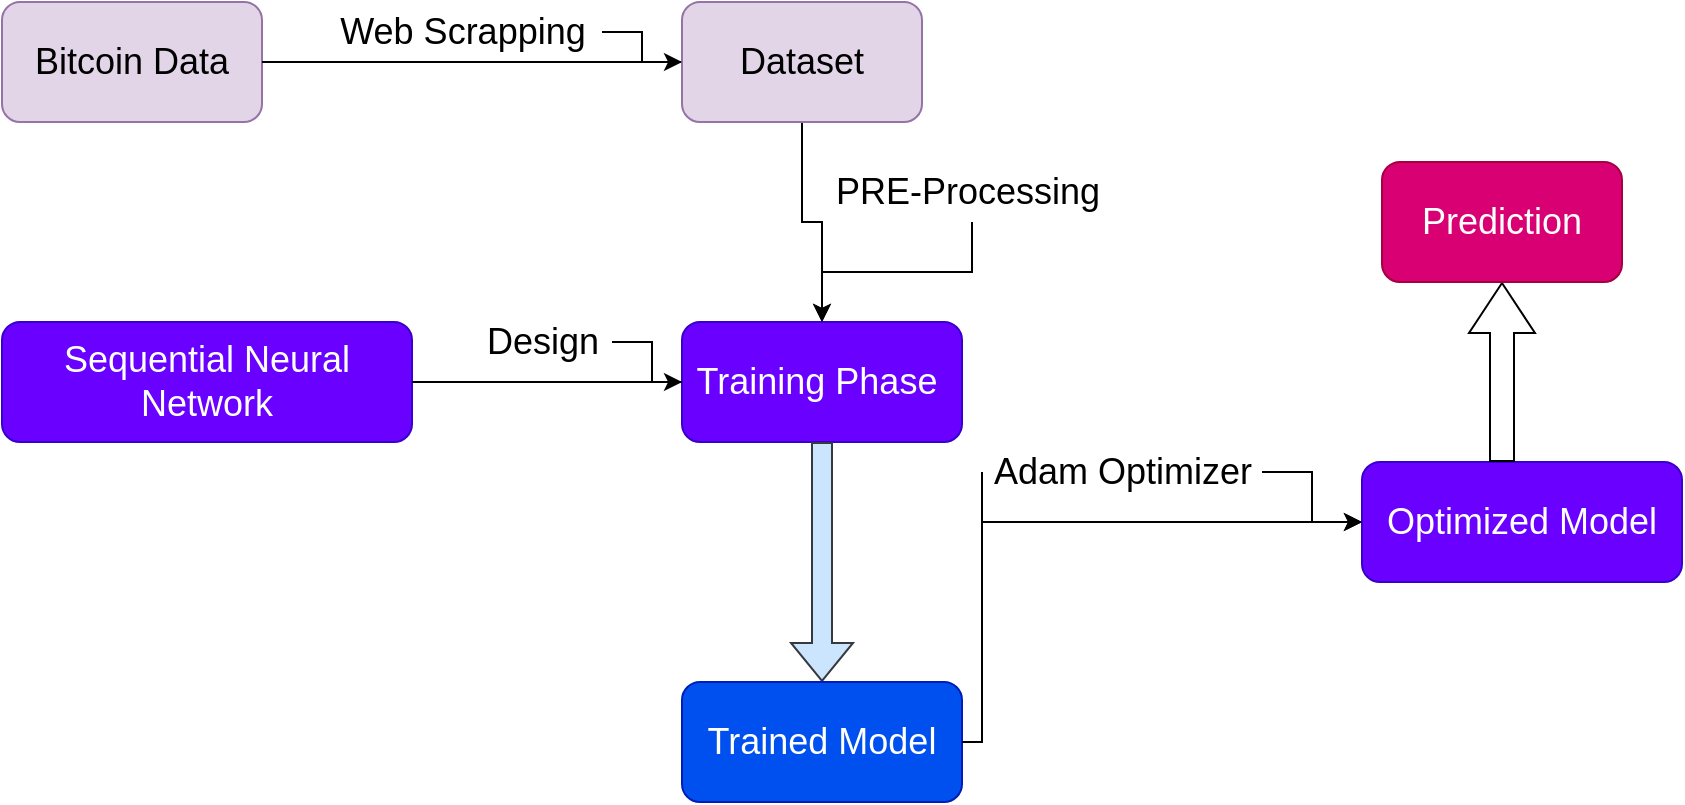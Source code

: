 <mxfile version="15.5.9" type="github"><diagram id="D7Zsn5UJAUnS6A6z-9Sc" name="Page-1"><mxGraphModel dx="1447" dy="820" grid="1" gridSize="10" guides="1" tooltips="1" connect="1" arrows="1" fold="1" page="1" pageScale="1" pageWidth="1169" pageHeight="827" math="0" shadow="0"><root><mxCell id="0"/><mxCell id="1" parent="0"/><mxCell id="2diMIAA9cxODJO0XWmPh-1" value="&lt;font style=&quot;font-size: 18px&quot;&gt;Bitcoin Data&lt;/font&gt;" style="rounded=1;whiteSpace=wrap;html=1;fillColor=#e1d5e7;strokeColor=#9673a6;" vertex="1" parent="1"><mxGeometry x="120" y="70" width="130" height="60" as="geometry"/></mxCell><mxCell id="2diMIAA9cxODJO0XWmPh-4" value="" style="endArrow=none;html=1;rounded=0;fontSize=18;exitX=1;exitY=0.5;exitDx=0;exitDy=0;" edge="1" parent="1" source="2diMIAA9cxODJO0XWmPh-1" target="2diMIAA9cxODJO0XWmPh-5"><mxGeometry width="50" height="50" relative="1" as="geometry"><mxPoint x="390" y="280" as="sourcePoint"/><mxPoint x="420" y="100" as="targetPoint"/></mxGeometry></mxCell><mxCell id="2diMIAA9cxODJO0XWmPh-14" value="" style="edgeStyle=orthogonalEdgeStyle;rounded=0;orthogonalLoop=1;jettySize=auto;html=1;fontSize=18;" edge="1" parent="1" source="2diMIAA9cxODJO0XWmPh-5" target="2diMIAA9cxODJO0XWmPh-8"><mxGeometry relative="1" as="geometry"/></mxCell><mxCell id="2diMIAA9cxODJO0XWmPh-5" value="Dataset" style="rounded=1;whiteSpace=wrap;html=1;fontSize=18;fillColor=#e1d5e7;strokeColor=#9673a6;" vertex="1" parent="1"><mxGeometry x="460" y="70" width="120" height="60" as="geometry"/></mxCell><mxCell id="2diMIAA9cxODJO0XWmPh-16" value="" style="edgeStyle=orthogonalEdgeStyle;rounded=0;orthogonalLoop=1;jettySize=auto;html=1;fontSize=18;" edge="1" parent="1" source="2diMIAA9cxODJO0XWmPh-6" target="2diMIAA9cxODJO0XWmPh-5"><mxGeometry relative="1" as="geometry"/></mxCell><mxCell id="2diMIAA9cxODJO0XWmPh-6" value="Web Scrapping" style="text;html=1;align=center;verticalAlign=middle;resizable=0;points=[];autosize=1;strokeColor=none;fillColor=none;fontSize=18;" vertex="1" parent="1"><mxGeometry x="280" y="70" width="140" height="30" as="geometry"/></mxCell><mxCell id="2diMIAA9cxODJO0XWmPh-7" value="Sequential Neural Network" style="rounded=1;whiteSpace=wrap;html=1;fontSize=18;fillColor=#6a00ff;strokeColor=#3700CC;fontColor=#ffffff;" vertex="1" parent="1"><mxGeometry x="120" y="230" width="205" height="60" as="geometry"/></mxCell><mxCell id="2diMIAA9cxODJO0XWmPh-8" value="Training Phase&amp;nbsp;" style="rounded=1;whiteSpace=wrap;html=1;fontSize=18;fillColor=#6a00ff;fontColor=#ffffff;strokeColor=#3700CC;" vertex="1" parent="1"><mxGeometry x="460" y="230" width="140" height="60" as="geometry"/></mxCell><mxCell id="2diMIAA9cxODJO0XWmPh-9" value="" style="endArrow=none;html=1;rounded=0;fontSize=18;exitX=1;exitY=0.5;exitDx=0;exitDy=0;entryX=0;entryY=0.5;entryDx=0;entryDy=0;" edge="1" parent="1" source="2diMIAA9cxODJO0XWmPh-7" target="2diMIAA9cxODJO0XWmPh-8"><mxGeometry width="50" height="50" relative="1" as="geometry"><mxPoint x="390" y="260" as="sourcePoint"/><mxPoint x="440" y="210" as="targetPoint"/></mxGeometry></mxCell><mxCell id="2diMIAA9cxODJO0XWmPh-15" value="" style="edgeStyle=orthogonalEdgeStyle;rounded=0;orthogonalLoop=1;jettySize=auto;html=1;fontSize=18;" edge="1" parent="1" source="2diMIAA9cxODJO0XWmPh-10" target="2diMIAA9cxODJO0XWmPh-8"><mxGeometry relative="1" as="geometry"/></mxCell><mxCell id="2diMIAA9cxODJO0XWmPh-10" value="Design" style="text;html=1;align=center;verticalAlign=middle;resizable=0;points=[];autosize=1;strokeColor=none;fillColor=none;fontSize=18;" vertex="1" parent="1"><mxGeometry x="355" y="225" width="70" height="30" as="geometry"/></mxCell><mxCell id="2diMIAA9cxODJO0XWmPh-12" value="" style="shape=flexArrow;endArrow=classic;html=1;rounded=0;fontSize=18;fillColor=#cce5ff;strokeColor=#36393d;" edge="1" parent="1" source="2diMIAA9cxODJO0XWmPh-8"><mxGeometry width="50" height="50" relative="1" as="geometry"><mxPoint x="390" y="330" as="sourcePoint"/><mxPoint x="530" y="410" as="targetPoint"/></mxGeometry></mxCell><mxCell id="2diMIAA9cxODJO0XWmPh-18" value="" style="edgeStyle=orthogonalEdgeStyle;rounded=0;orthogonalLoop=1;jettySize=auto;html=1;fontSize=18;" edge="1" parent="1" source="2diMIAA9cxODJO0XWmPh-17" target="2diMIAA9cxODJO0XWmPh-8"><mxGeometry relative="1" as="geometry"/></mxCell><mxCell id="2diMIAA9cxODJO0XWmPh-17" value="PRE-Processing&amp;nbsp;" style="text;html=1;align=center;verticalAlign=middle;resizable=0;points=[];autosize=1;strokeColor=none;fillColor=none;fontSize=18;" vertex="1" parent="1"><mxGeometry x="530" y="150" width="150" height="30" as="geometry"/></mxCell><mxCell id="2diMIAA9cxODJO0XWmPh-19" value="Trained Model" style="rounded=1;whiteSpace=wrap;html=1;fontSize=18;fillColor=#0050ef;fontColor=#ffffff;strokeColor=#001DBC;" vertex="1" parent="1"><mxGeometry x="460" y="410" width="140" height="60" as="geometry"/></mxCell><mxCell id="2diMIAA9cxODJO0XWmPh-20" value="Optimized Model" style="rounded=1;whiteSpace=wrap;html=1;fontSize=18;fillColor=#6a00ff;fontColor=#ffffff;strokeColor=#3700CC;" vertex="1" parent="1"><mxGeometry x="800" y="300" width="160" height="60" as="geometry"/></mxCell><mxCell id="2diMIAA9cxODJO0XWmPh-24" value="" style="edgeStyle=orthogonalEdgeStyle;rounded=0;orthogonalLoop=1;jettySize=auto;html=1;fontSize=18;" edge="1" parent="1" source="2diMIAA9cxODJO0XWmPh-23" target="2diMIAA9cxODJO0XWmPh-20"><mxGeometry relative="1" as="geometry"/></mxCell><mxCell id="2diMIAA9cxODJO0XWmPh-23" value="Adam Optimizer" style="text;html=1;align=center;verticalAlign=middle;resizable=0;points=[];autosize=1;strokeColor=none;fillColor=none;fontSize=18;" vertex="1" parent="1"><mxGeometry x="610" y="290" width="140" height="30" as="geometry"/></mxCell><mxCell id="2diMIAA9cxODJO0XWmPh-25" value="" style="edgeStyle=orthogonalEdgeStyle;rounded=0;orthogonalLoop=1;jettySize=auto;html=1;fontSize=18;entryX=0;entryY=0.5;entryDx=0;entryDy=0;endArrow=none;" edge="1" parent="1" source="2diMIAA9cxODJO0XWmPh-19" target="2diMIAA9cxODJO0XWmPh-23"><mxGeometry relative="1" as="geometry"><mxPoint x="600" y="440" as="sourcePoint"/><mxPoint x="800" y="330" as="targetPoint"/><Array as="points"><mxPoint x="610" y="440"/></Array></mxGeometry></mxCell><mxCell id="2diMIAA9cxODJO0XWmPh-28" value="" style="endArrow=classic;html=1;rounded=0;fontSize=18;" edge="1" parent="1"><mxGeometry width="50" height="50" relative="1" as="geometry"><mxPoint x="610" y="438" as="sourcePoint"/><mxPoint x="800" y="330" as="targetPoint"/><Array as="points"><mxPoint x="610" y="330"/></Array></mxGeometry></mxCell><mxCell id="2diMIAA9cxODJO0XWmPh-29" value="" style="shape=flexArrow;endArrow=classic;html=1;rounded=0;fontSize=18;endWidth=20;endSize=8;width=12;" edge="1" parent="1" target="2diMIAA9cxODJO0XWmPh-30"><mxGeometry width="50" height="50" relative="1" as="geometry"><mxPoint x="870" y="300" as="sourcePoint"/><mxPoint x="870" y="180" as="targetPoint"/></mxGeometry></mxCell><mxCell id="2diMIAA9cxODJO0XWmPh-30" value="Prediction" style="rounded=1;whiteSpace=wrap;html=1;fontSize=18;fillColor=#d80073;fontColor=#ffffff;strokeColor=#A50040;" vertex="1" parent="1"><mxGeometry x="810" y="150" width="120" height="60" as="geometry"/></mxCell></root></mxGraphModel></diagram></mxfile>